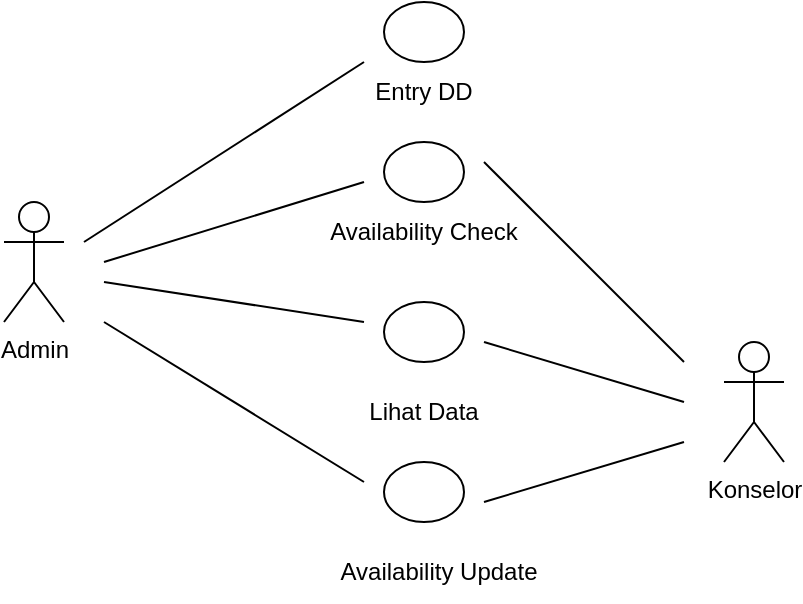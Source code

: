 <mxfile version="22.1.5" type="github">
  <diagram name="Page-1" id="BAXjvRoGpcB2P2ITC4am">
    <mxGraphModel dx="708" dy="299" grid="1" gridSize="10" guides="1" tooltips="1" connect="1" arrows="1" fold="1" page="1" pageScale="1" pageWidth="850" pageHeight="1100" math="0" shadow="0">
      <root>
        <mxCell id="0" />
        <mxCell id="1" parent="0" />
        <mxCell id="xlxWEBotKly0_xG8SC1q-1" value="Admin" style="shape=umlActor;verticalLabelPosition=bottom;verticalAlign=top;html=1;outlineConnect=0;" vertex="1" parent="1">
          <mxGeometry x="320" y="260" width="30" height="60" as="geometry" />
        </mxCell>
        <mxCell id="xlxWEBotKly0_xG8SC1q-2" value="" style="ellipse;whiteSpace=wrap;html=1;" vertex="1" parent="1">
          <mxGeometry x="510" y="160" width="40" height="30" as="geometry" />
        </mxCell>
        <mxCell id="xlxWEBotKly0_xG8SC1q-4" value="Entry DD" style="text;html=1;strokeColor=none;fillColor=none;align=center;verticalAlign=middle;whiteSpace=wrap;rounded=0;" vertex="1" parent="1">
          <mxGeometry x="500" y="190" width="60" height="30" as="geometry" />
        </mxCell>
        <mxCell id="xlxWEBotKly0_xG8SC1q-5" value="" style="ellipse;whiteSpace=wrap;html=1;" vertex="1" parent="1">
          <mxGeometry x="510" y="230" width="40" height="30" as="geometry" />
        </mxCell>
        <mxCell id="xlxWEBotKly0_xG8SC1q-6" value="Availability Check" style="text;html=1;strokeColor=none;fillColor=none;align=center;verticalAlign=middle;whiteSpace=wrap;rounded=0;" vertex="1" parent="1">
          <mxGeometry x="480" y="260" width="100" height="30" as="geometry" />
        </mxCell>
        <mxCell id="xlxWEBotKly0_xG8SC1q-7" value="" style="ellipse;whiteSpace=wrap;html=1;" vertex="1" parent="1">
          <mxGeometry x="510" y="310" width="40" height="30" as="geometry" />
        </mxCell>
        <mxCell id="xlxWEBotKly0_xG8SC1q-8" value="Lihat Data" style="text;html=1;strokeColor=none;fillColor=none;align=center;verticalAlign=middle;whiteSpace=wrap;rounded=0;" vertex="1" parent="1">
          <mxGeometry x="485" y="350" width="90" height="30" as="geometry" />
        </mxCell>
        <mxCell id="xlxWEBotKly0_xG8SC1q-9" value="" style="ellipse;whiteSpace=wrap;html=1;" vertex="1" parent="1">
          <mxGeometry x="510" y="390" width="40" height="30" as="geometry" />
        </mxCell>
        <mxCell id="xlxWEBotKly0_xG8SC1q-10" value="Availability Update" style="text;html=1;strokeColor=none;fillColor=none;align=center;verticalAlign=middle;whiteSpace=wrap;rounded=0;" vertex="1" parent="1">
          <mxGeometry x="480" y="430" width="115" height="30" as="geometry" />
        </mxCell>
        <mxCell id="xlxWEBotKly0_xG8SC1q-11" value="" style="endArrow=none;html=1;rounded=0;entryX=0;entryY=0;entryDx=0;entryDy=0;" edge="1" parent="1" target="xlxWEBotKly0_xG8SC1q-4">
          <mxGeometry width="50" height="50" relative="1" as="geometry">
            <mxPoint x="360" y="280" as="sourcePoint" />
            <mxPoint x="460" y="270" as="targetPoint" />
          </mxGeometry>
        </mxCell>
        <mxCell id="xlxWEBotKly0_xG8SC1q-12" value="" style="endArrow=none;html=1;rounded=0;" edge="1" parent="1">
          <mxGeometry width="50" height="50" relative="1" as="geometry">
            <mxPoint x="370" y="290" as="sourcePoint" />
            <mxPoint x="500" y="250" as="targetPoint" />
          </mxGeometry>
        </mxCell>
        <mxCell id="xlxWEBotKly0_xG8SC1q-13" value="" style="endArrow=none;html=1;rounded=0;" edge="1" parent="1">
          <mxGeometry width="50" height="50" relative="1" as="geometry">
            <mxPoint x="370" y="300" as="sourcePoint" />
            <mxPoint x="500" y="320" as="targetPoint" />
          </mxGeometry>
        </mxCell>
        <mxCell id="xlxWEBotKly0_xG8SC1q-14" value="" style="endArrow=none;html=1;rounded=0;" edge="1" parent="1">
          <mxGeometry width="50" height="50" relative="1" as="geometry">
            <mxPoint x="370" y="320" as="sourcePoint" />
            <mxPoint x="500" y="400" as="targetPoint" />
          </mxGeometry>
        </mxCell>
        <mxCell id="xlxWEBotKly0_xG8SC1q-15" value="Konselor" style="shape=umlActor;verticalLabelPosition=bottom;verticalAlign=top;html=1;outlineConnect=0;" vertex="1" parent="1">
          <mxGeometry x="680" y="330" width="30" height="60" as="geometry" />
        </mxCell>
        <mxCell id="xlxWEBotKly0_xG8SC1q-16" value="" style="endArrow=none;html=1;rounded=0;" edge="1" parent="1">
          <mxGeometry width="50" height="50" relative="1" as="geometry">
            <mxPoint x="660" y="340" as="sourcePoint" />
            <mxPoint x="560" y="240" as="targetPoint" />
          </mxGeometry>
        </mxCell>
        <mxCell id="xlxWEBotKly0_xG8SC1q-17" value="" style="endArrow=none;html=1;rounded=0;" edge="1" parent="1">
          <mxGeometry width="50" height="50" relative="1" as="geometry">
            <mxPoint x="560" y="330" as="sourcePoint" />
            <mxPoint x="660" y="360" as="targetPoint" />
          </mxGeometry>
        </mxCell>
        <mxCell id="xlxWEBotKly0_xG8SC1q-18" value="" style="endArrow=none;html=1;rounded=0;" edge="1" parent="1">
          <mxGeometry width="50" height="50" relative="1" as="geometry">
            <mxPoint x="560" y="410" as="sourcePoint" />
            <mxPoint x="660" y="380" as="targetPoint" />
          </mxGeometry>
        </mxCell>
      </root>
    </mxGraphModel>
  </diagram>
</mxfile>
